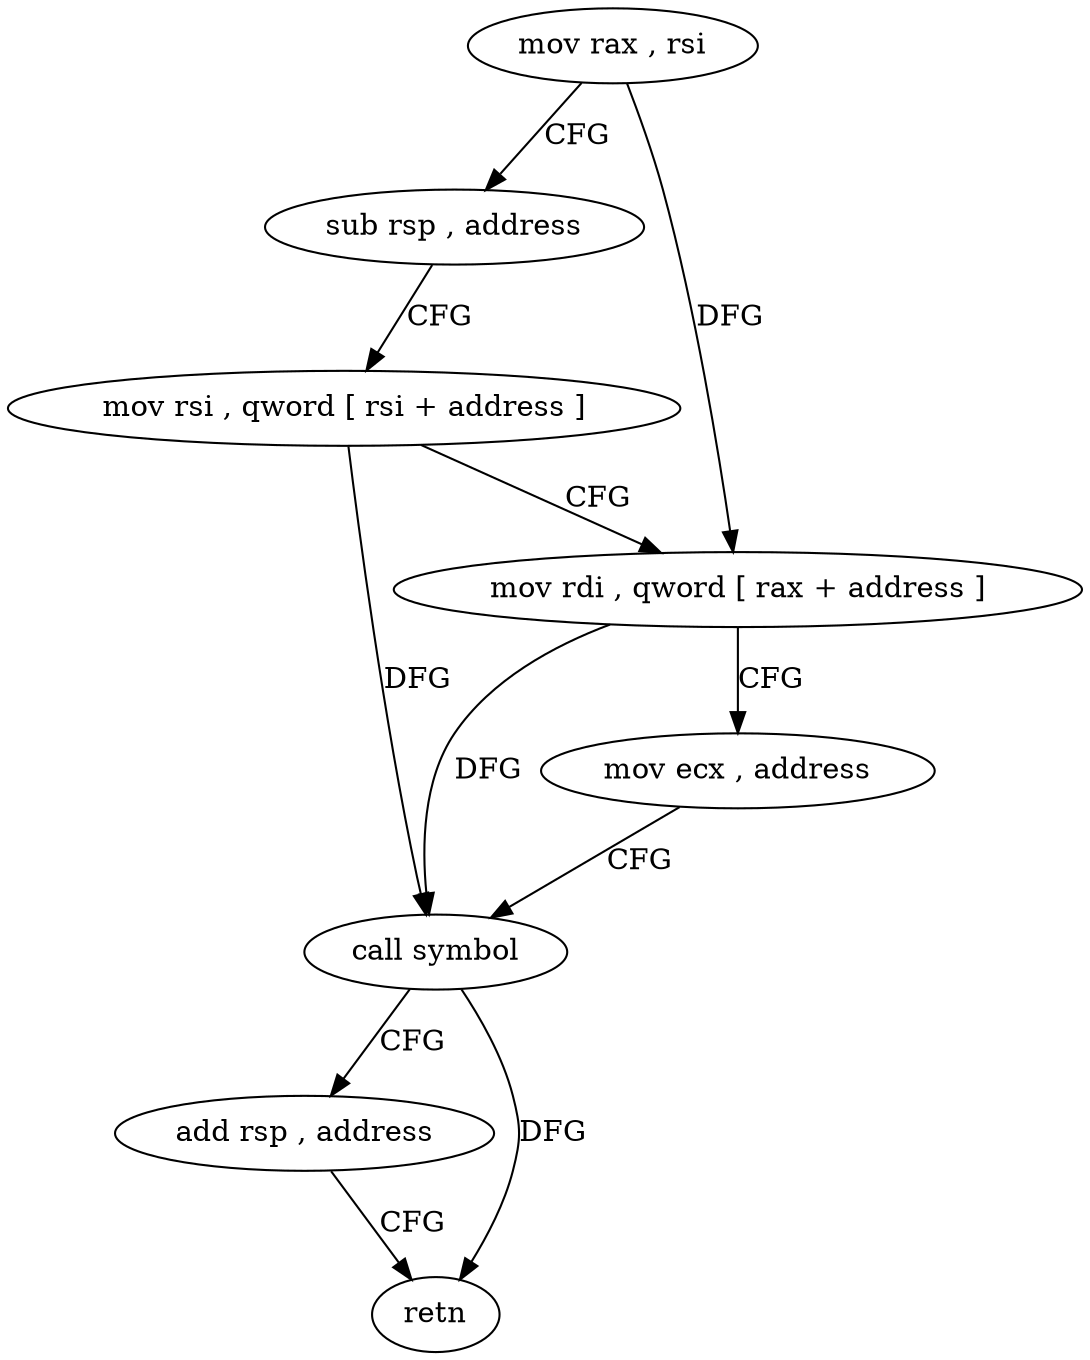 digraph "func" {
"4213584" [label = "mov rax , rsi" ]
"4213587" [label = "sub rsp , address" ]
"4213591" [label = "mov rsi , qword [ rsi + address ]" ]
"4213595" [label = "mov rdi , qword [ rax + address ]" ]
"4213599" [label = "mov ecx , address" ]
"4213604" [label = "call symbol" ]
"4213609" [label = "add rsp , address" ]
"4213613" [label = "retn" ]
"4213584" -> "4213587" [ label = "CFG" ]
"4213584" -> "4213595" [ label = "DFG" ]
"4213587" -> "4213591" [ label = "CFG" ]
"4213591" -> "4213595" [ label = "CFG" ]
"4213591" -> "4213604" [ label = "DFG" ]
"4213595" -> "4213599" [ label = "CFG" ]
"4213595" -> "4213604" [ label = "DFG" ]
"4213599" -> "4213604" [ label = "CFG" ]
"4213604" -> "4213609" [ label = "CFG" ]
"4213604" -> "4213613" [ label = "DFG" ]
"4213609" -> "4213613" [ label = "CFG" ]
}
